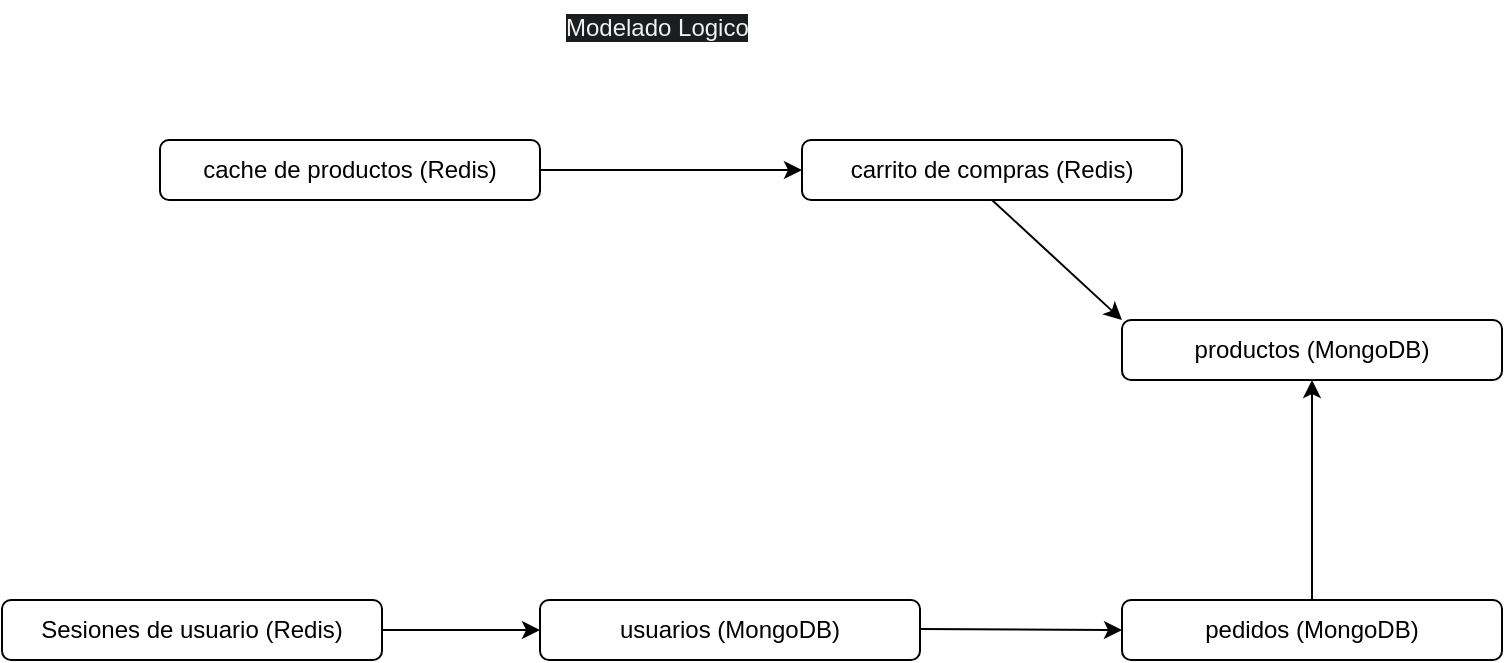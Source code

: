 <mxfile version="22.0.3" type="device">
  <diagram id="C5RBs43oDa-KdzZeNtuy" name="Page-1">
    <mxGraphModel dx="1034" dy="511" grid="1" gridSize="10" guides="1" tooltips="1" connect="1" arrows="1" fold="1" page="1" pageScale="1" pageWidth="827" pageHeight="1169" math="0" shadow="0">
      <root>
        <mxCell id="WIyWlLk6GJQsqaUBKTNV-0" />
        <mxCell id="WIyWlLk6GJQsqaUBKTNV-1" parent="WIyWlLk6GJQsqaUBKTNV-0" />
        <mxCell id="HpkVS8bE_J5wXv6xkR4h-0" value="Sesiones de usuario (Redis)" style="rounded=1;whiteSpace=wrap;html=1;" vertex="1" parent="WIyWlLk6GJQsqaUBKTNV-1">
          <mxGeometry x="50" y="320" width="190" height="30" as="geometry" />
        </mxCell>
        <mxCell id="HpkVS8bE_J5wXv6xkR4h-1" value="usuarios (MongoDB)" style="rounded=1;whiteSpace=wrap;html=1;" vertex="1" parent="WIyWlLk6GJQsqaUBKTNV-1">
          <mxGeometry x="319" y="320" width="190" height="30" as="geometry" />
        </mxCell>
        <mxCell id="HpkVS8bE_J5wXv6xkR4h-2" value="pedidos (MongoDB)" style="rounded=1;whiteSpace=wrap;html=1;" vertex="1" parent="WIyWlLk6GJQsqaUBKTNV-1">
          <mxGeometry x="610" y="320" width="190" height="30" as="geometry" />
        </mxCell>
        <mxCell id="HpkVS8bE_J5wXv6xkR4h-3" value="productos (MongoDB)" style="rounded=1;whiteSpace=wrap;html=1;" vertex="1" parent="WIyWlLk6GJQsqaUBKTNV-1">
          <mxGeometry x="610" y="180" width="190" height="30" as="geometry" />
        </mxCell>
        <mxCell id="HpkVS8bE_J5wXv6xkR4h-4" value="cache de productos (Redis)" style="rounded=1;whiteSpace=wrap;html=1;" vertex="1" parent="WIyWlLk6GJQsqaUBKTNV-1">
          <mxGeometry x="129" y="90" width="190" height="30" as="geometry" />
        </mxCell>
        <mxCell id="HpkVS8bE_J5wXv6xkR4h-5" value="carrito de compras (Redis)" style="rounded=1;whiteSpace=wrap;html=1;" vertex="1" parent="WIyWlLk6GJQsqaUBKTNV-1">
          <mxGeometry x="450" y="90" width="190" height="30" as="geometry" />
        </mxCell>
        <mxCell id="HpkVS8bE_J5wXv6xkR4h-6" value="" style="endArrow=classic;html=1;rounded=0;exitX=1;exitY=0.5;exitDx=0;exitDy=0;entryX=0;entryY=0.5;entryDx=0;entryDy=0;" edge="1" parent="WIyWlLk6GJQsqaUBKTNV-1" source="HpkVS8bE_J5wXv6xkR4h-0" target="HpkVS8bE_J5wXv6xkR4h-1">
          <mxGeometry width="50" height="50" relative="1" as="geometry">
            <mxPoint x="390" y="190" as="sourcePoint" />
            <mxPoint x="440" y="140" as="targetPoint" />
          </mxGeometry>
        </mxCell>
        <mxCell id="HpkVS8bE_J5wXv6xkR4h-7" value="" style="endArrow=classic;html=1;rounded=0;exitX=1;exitY=0.5;exitDx=0;exitDy=0;entryX=0;entryY=0.5;entryDx=0;entryDy=0;" edge="1" parent="WIyWlLk6GJQsqaUBKTNV-1" target="HpkVS8bE_J5wXv6xkR4h-2">
          <mxGeometry width="50" height="50" relative="1" as="geometry">
            <mxPoint x="509" y="334.5" as="sourcePoint" />
            <mxPoint x="588" y="334.5" as="targetPoint" />
          </mxGeometry>
        </mxCell>
        <mxCell id="HpkVS8bE_J5wXv6xkR4h-8" value="" style="endArrow=classic;html=1;rounded=0;exitX=0.5;exitY=0;exitDx=0;exitDy=0;entryX=0.5;entryY=1;entryDx=0;entryDy=0;" edge="1" parent="WIyWlLk6GJQsqaUBKTNV-1" source="HpkVS8bE_J5wXv6xkR4h-2" target="HpkVS8bE_J5wXv6xkR4h-3">
          <mxGeometry width="50" height="50" relative="1" as="geometry">
            <mxPoint x="260" y="355" as="sourcePoint" />
            <mxPoint x="339" y="355" as="targetPoint" />
          </mxGeometry>
        </mxCell>
        <mxCell id="HpkVS8bE_J5wXv6xkR4h-9" value="" style="endArrow=classic;html=1;rounded=0;exitX=0.5;exitY=1;exitDx=0;exitDy=0;entryX=0;entryY=0;entryDx=0;entryDy=0;" edge="1" parent="WIyWlLk6GJQsqaUBKTNV-1" source="HpkVS8bE_J5wXv6xkR4h-5" target="HpkVS8bE_J5wXv6xkR4h-3">
          <mxGeometry width="50" height="50" relative="1" as="geometry">
            <mxPoint x="270" y="365" as="sourcePoint" />
            <mxPoint x="349" y="365" as="targetPoint" />
          </mxGeometry>
        </mxCell>
        <mxCell id="HpkVS8bE_J5wXv6xkR4h-11" value="" style="endArrow=classic;html=1;rounded=0;exitX=1;exitY=0.5;exitDx=0;exitDy=0;entryX=0;entryY=0.5;entryDx=0;entryDy=0;" edge="1" parent="WIyWlLk6GJQsqaUBKTNV-1" source="HpkVS8bE_J5wXv6xkR4h-4" target="HpkVS8bE_J5wXv6xkR4h-5">
          <mxGeometry width="50" height="50" relative="1" as="geometry">
            <mxPoint x="390" y="190" as="sourcePoint" />
            <mxPoint x="440" y="140" as="targetPoint" />
          </mxGeometry>
        </mxCell>
        <mxCell id="HpkVS8bE_J5wXv6xkR4h-12" value="&lt;span style=&quot;color: rgb(240, 240, 240); font-family: Helvetica; font-size: 12px; font-style: normal; font-variant-ligatures: normal; font-variant-caps: normal; font-weight: 400; letter-spacing: normal; orphans: 2; text-align: center; text-indent: 0px; text-transform: none; widows: 2; word-spacing: 0px; -webkit-text-stroke-width: 0px; background-color: rgb(27, 29, 30); text-decoration-thickness: initial; text-decoration-style: initial; text-decoration-color: initial; float: none; display: inline !important;&quot;&gt;Modelado Logico&lt;/span&gt;" style="text;whiteSpace=wrap;html=1;" vertex="1" parent="WIyWlLk6GJQsqaUBKTNV-1">
          <mxGeometry x="330" y="20" width="110" height="40" as="geometry" />
        </mxCell>
      </root>
    </mxGraphModel>
  </diagram>
</mxfile>
